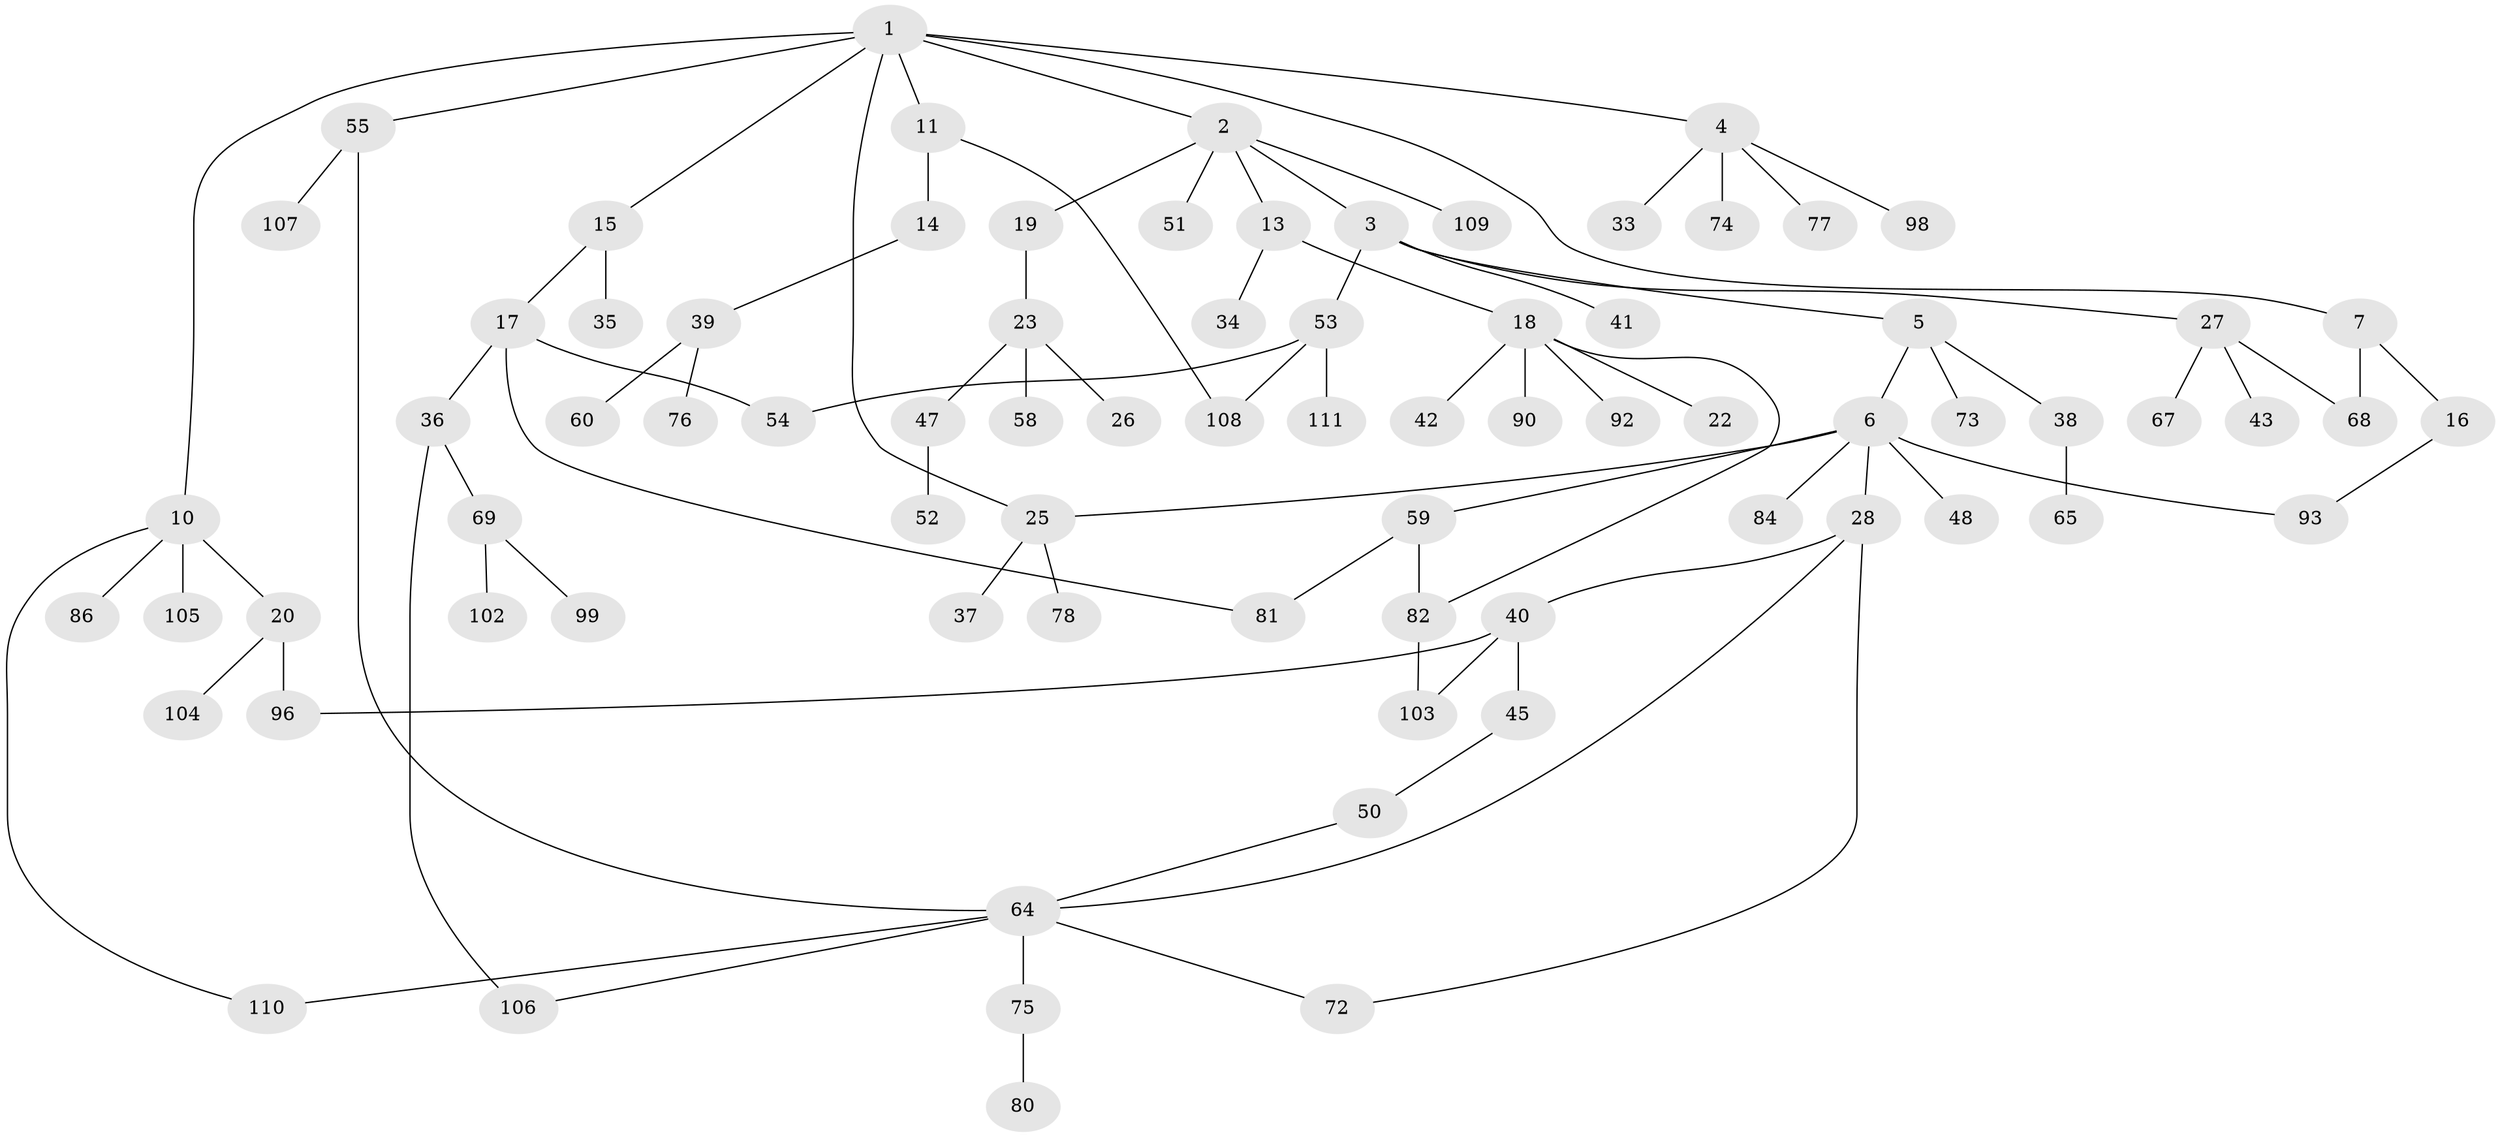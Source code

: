 // original degree distribution, {7: 0.017699115044247787, 5: 0.05309734513274336, 6: 0.017699115044247787, 4: 0.08849557522123894, 3: 0.12389380530973451, 2: 0.3274336283185841, 1: 0.37168141592920356}
// Generated by graph-tools (version 1.1) at 2025/41/03/06/25 10:41:28]
// undirected, 79 vertices, 92 edges
graph export_dot {
graph [start="1"]
  node [color=gray90,style=filled];
  1 [super="+8"];
  2 [super="+9"];
  3 [super="+12"];
  4 [super="+61"];
  5 [super="+21"];
  6 [super="+49"];
  7 [super="+44"];
  10 [super="+31"];
  11 [super="+79"];
  13;
  14 [super="+24"];
  15 [super="+94"];
  16 [super="+83"];
  17 [super="+70"];
  18 [super="+29"];
  19;
  20 [super="+95"];
  22;
  23 [super="+89"];
  25 [super="+32"];
  26;
  27 [super="+30"];
  28 [super="+63"];
  33;
  34;
  35;
  36;
  37 [super="+46"];
  38 [super="+91"];
  39 [super="+87"];
  40 [super="+57"];
  41;
  42;
  43 [super="+62"];
  45;
  47;
  48;
  50;
  51;
  52;
  53 [super="+71"];
  54;
  55 [super="+56"];
  58;
  59 [super="+85"];
  60;
  64 [super="+66"];
  65;
  67;
  68;
  69 [super="+101"];
  72 [super="+97"];
  73;
  74;
  75;
  76 [super="+100"];
  77;
  78 [super="+88"];
  80;
  81;
  82;
  84;
  86;
  90;
  92;
  93;
  96;
  98;
  99;
  102 [super="+113"];
  103;
  104;
  105;
  106 [super="+112"];
  107;
  108;
  109;
  110;
  111;
  1 -- 2;
  1 -- 4;
  1 -- 7;
  1 -- 11;
  1 -- 15;
  1 -- 55;
  1 -- 10;
  1 -- 25;
  2 -- 3;
  2 -- 13;
  2 -- 51;
  2 -- 19;
  2 -- 109;
  3 -- 5;
  3 -- 27;
  3 -- 41;
  3 -- 53;
  4 -- 33;
  4 -- 74;
  4 -- 77;
  4 -- 98;
  5 -- 6;
  5 -- 38;
  5 -- 73;
  6 -- 28;
  6 -- 48 [weight=2];
  6 -- 59;
  6 -- 84;
  6 -- 93;
  6 -- 25;
  7 -- 16;
  7 -- 68;
  10 -- 20;
  10 -- 86;
  10 -- 105;
  10 -- 110;
  11 -- 14;
  11 -- 108;
  13 -- 18;
  13 -- 34;
  14 -- 39;
  15 -- 17;
  15 -- 35;
  16 -- 93;
  17 -- 36;
  17 -- 81;
  17 -- 54;
  18 -- 22;
  18 -- 90;
  18 -- 92;
  18 -- 82;
  18 -- 42;
  19 -- 23;
  20 -- 96;
  20 -- 104;
  23 -- 26;
  23 -- 47;
  23 -- 58;
  25 -- 37;
  25 -- 78;
  27 -- 67;
  27 -- 68;
  27 -- 43;
  28 -- 40;
  28 -- 64;
  28 -- 72;
  36 -- 69;
  36 -- 106;
  38 -- 65;
  39 -- 60;
  39 -- 76;
  40 -- 45;
  40 -- 96;
  40 -- 103;
  45 -- 50;
  47 -- 52;
  50 -- 64;
  53 -- 54;
  53 -- 108;
  53 -- 111;
  55 -- 107;
  55 -- 64;
  59 -- 82;
  59 -- 81;
  64 -- 72;
  64 -- 110;
  64 -- 106;
  64 -- 75;
  69 -- 99;
  69 -- 102;
  75 -- 80;
  82 -- 103;
}
